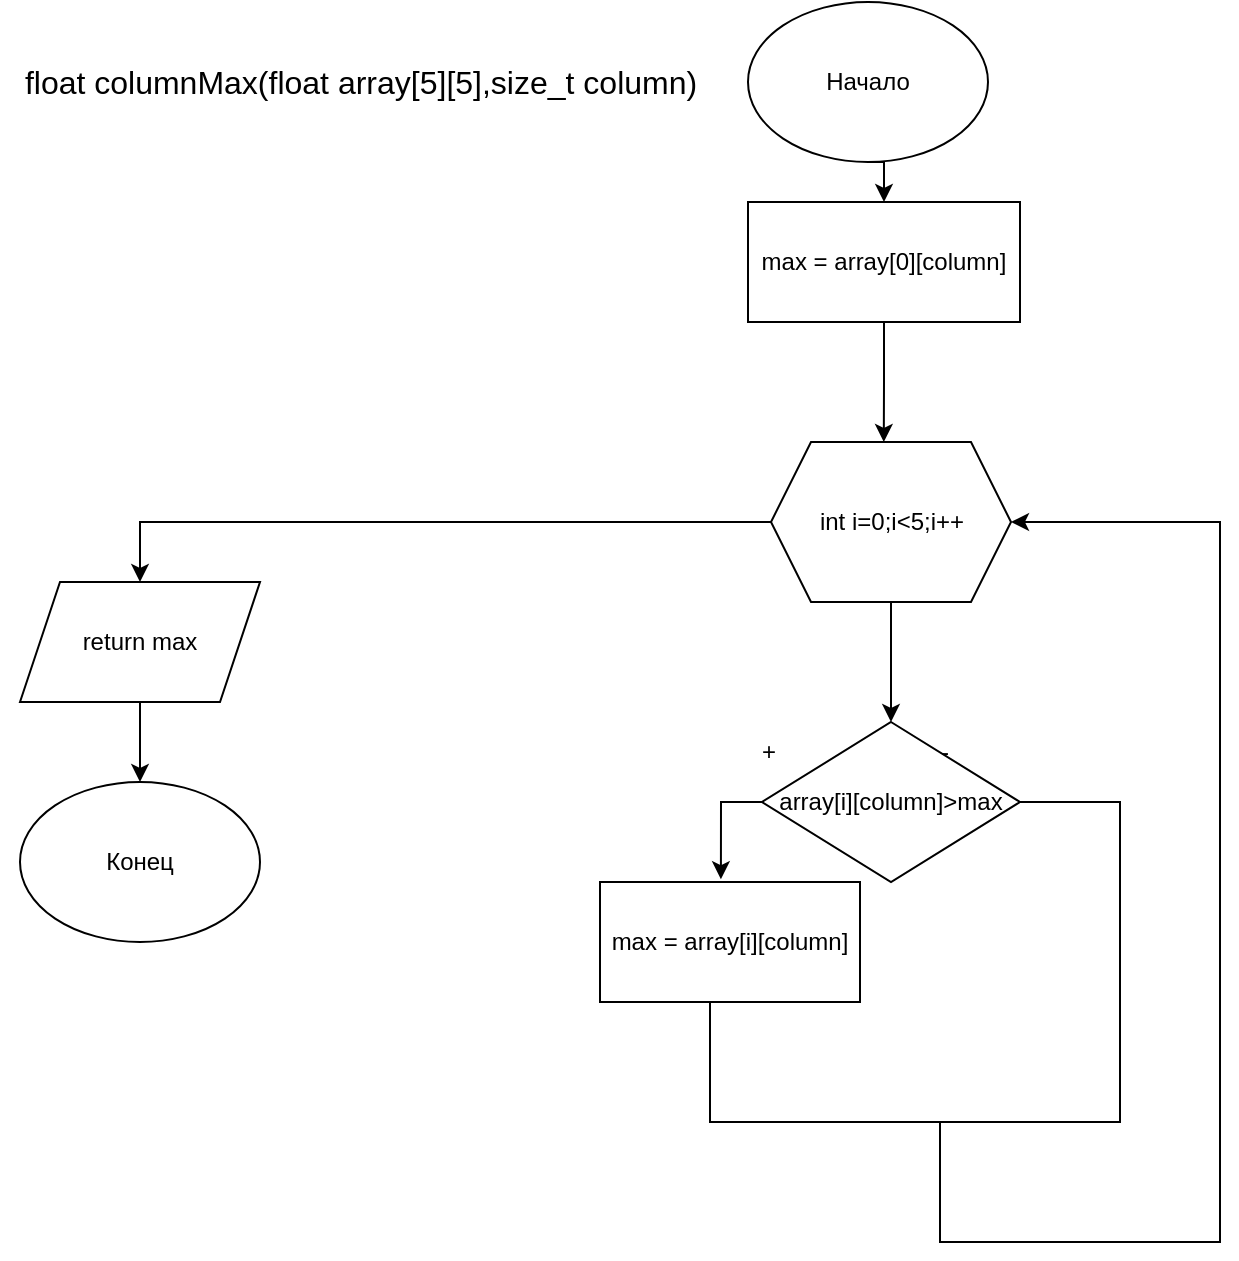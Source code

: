 <mxfile version="20.8.20" type="device"><diagram name="Страница 1" id="4-SUHKtgI3fiL11Xwihq"><mxGraphModel dx="1195" dy="1785" grid="1" gridSize="10" guides="1" tooltips="1" connect="1" arrows="1" fold="1" page="1" pageScale="1" pageWidth="827" pageHeight="1169" math="0" shadow="0"><root><mxCell id="0"/><mxCell id="1" parent="0"/><mxCell id="ek4f7XwiKQwmnmZGUb0l-3" style="edgeStyle=orthogonalEdgeStyle;rounded=0;orthogonalLoop=1;jettySize=auto;html=1;exitX=0.5;exitY=1;exitDx=0;exitDy=0;entryX=0.5;entryY=0;entryDx=0;entryDy=0;" parent="1" source="ek4f7XwiKQwmnmZGUb0l-1" target="ek4f7XwiKQwmnmZGUb0l-2" edge="1"><mxGeometry relative="1" as="geometry"/></mxCell><mxCell id="ek4f7XwiKQwmnmZGUb0l-1" value="&lt;div&gt;Начало&lt;/div&gt;" style="ellipse;whiteSpace=wrap;html=1;" parent="1" vertex="1"><mxGeometry x="404" y="-910" width="120" height="80" as="geometry"/></mxCell><mxCell id="WmHJ8LfHFudwf5sbyhAj-12" style="edgeStyle=orthogonalEdgeStyle;rounded=0;orthogonalLoop=1;jettySize=auto;html=1;exitX=0.5;exitY=1;exitDx=0;exitDy=0;entryX=0.47;entryY=0;entryDx=0;entryDy=0;entryPerimeter=0;endArrow=classic;endFill=1;" edge="1" parent="1" source="ek4f7XwiKQwmnmZGUb0l-2" target="ek4f7XwiKQwmnmZGUb0l-4"><mxGeometry relative="1" as="geometry"/></mxCell><mxCell id="ek4f7XwiKQwmnmZGUb0l-2" value="max = array[0][column]" style="rounded=0;whiteSpace=wrap;html=1;" parent="1" vertex="1"><mxGeometry x="404" y="-810" width="136" height="60" as="geometry"/></mxCell><mxCell id="ek4f7XwiKQwmnmZGUb0l-22" style="edgeStyle=orthogonalEdgeStyle;rounded=0;orthogonalLoop=1;jettySize=auto;html=1;exitX=0;exitY=0.5;exitDx=0;exitDy=0;entryX=0.5;entryY=0;entryDx=0;entryDy=0;strokeColor=default;endArrow=classic;endFill=1;" parent="1" source="ek4f7XwiKQwmnmZGUb0l-4" target="ek4f7XwiKQwmnmZGUb0l-21" edge="1"><mxGeometry relative="1" as="geometry"/></mxCell><mxCell id="WmHJ8LfHFudwf5sbyhAj-9" style="edgeStyle=orthogonalEdgeStyle;rounded=0;orthogonalLoop=1;jettySize=auto;html=1;exitX=0.5;exitY=1;exitDx=0;exitDy=0;entryX=0.5;entryY=0;entryDx=0;entryDy=0;" edge="1" parent="1" source="ek4f7XwiKQwmnmZGUb0l-4" target="WmHJ8LfHFudwf5sbyhAj-4"><mxGeometry relative="1" as="geometry"><Array as="points"><mxPoint x="476" y="-610"/><mxPoint x="476" y="-580"/></Array></mxGeometry></mxCell><mxCell id="ek4f7XwiKQwmnmZGUb0l-4" value="int i=0;i&amp;lt;5;i++" style="shape=hexagon;perimeter=hexagonPerimeter2;whiteSpace=wrap;html=1;fixedSize=1;" parent="1" vertex="1"><mxGeometry x="415.5" y="-690" width="120" height="80" as="geometry"/></mxCell><mxCell id="ek4f7XwiKQwmnmZGUb0l-24" style="edgeStyle=orthogonalEdgeStyle;rounded=0;orthogonalLoop=1;jettySize=auto;html=1;exitX=0.5;exitY=1;exitDx=0;exitDy=0;entryX=0.5;entryY=0;entryDx=0;entryDy=0;strokeColor=default;endArrow=classic;endFill=1;" parent="1" source="ek4f7XwiKQwmnmZGUb0l-21" target="ek4f7XwiKQwmnmZGUb0l-23" edge="1"><mxGeometry relative="1" as="geometry"/></mxCell><mxCell id="ek4f7XwiKQwmnmZGUb0l-21" value="return max" style="shape=parallelogram;perimeter=parallelogramPerimeter;whiteSpace=wrap;html=1;fixedSize=1;" parent="1" vertex="1"><mxGeometry x="40" y="-620" width="120" height="60" as="geometry"/></mxCell><mxCell id="ek4f7XwiKQwmnmZGUb0l-23" value="&lt;div&gt;Конец&lt;/div&gt;" style="ellipse;whiteSpace=wrap;html=1;" parent="1" vertex="1"><mxGeometry x="40" y="-520" width="120" height="80" as="geometry"/></mxCell><mxCell id="ek4f7XwiKQwmnmZGUb0l-25" value="float columnMax(float array[5][5],size_t column)" style="text;html=1;align=center;verticalAlign=middle;resizable=0;points=[];autosize=1;strokeColor=none;fillColor=none;fontSize=16;" parent="1" vertex="1"><mxGeometry x="30" y="-885" width="360" height="30" as="geometry"/></mxCell><mxCell id="WmHJ8LfHFudwf5sbyhAj-8" style="edgeStyle=orthogonalEdgeStyle;rounded=0;orthogonalLoop=1;jettySize=auto;html=1;exitX=1;exitY=0.5;exitDx=0;exitDy=0;endArrow=none;endFill=0;" edge="1" parent="1" source="WmHJ8LfHFudwf5sbyhAj-4"><mxGeometry relative="1" as="geometry"><mxPoint x="500" y="-290" as="targetPoint"/><Array as="points"><mxPoint x="590" y="-510"/><mxPoint x="590" y="-350"/><mxPoint x="500" y="-350"/></Array></mxGeometry></mxCell><mxCell id="WmHJ8LfHFudwf5sbyhAj-13" style="edgeStyle=orthogonalEdgeStyle;rounded=0;orthogonalLoop=1;jettySize=auto;html=1;exitX=0;exitY=0.5;exitDx=0;exitDy=0;entryX=0.465;entryY=-0.023;entryDx=0;entryDy=0;entryPerimeter=0;endArrow=classic;endFill=1;" edge="1" parent="1" source="WmHJ8LfHFudwf5sbyhAj-4" target="WmHJ8LfHFudwf5sbyhAj-5"><mxGeometry relative="1" as="geometry"/></mxCell><mxCell id="WmHJ8LfHFudwf5sbyhAj-4" value="array[i][column]&amp;gt;max" style="rhombus;whiteSpace=wrap;html=1;" vertex="1" parent="1"><mxGeometry x="411" y="-550" width="129" height="80" as="geometry"/></mxCell><mxCell id="WmHJ8LfHFudwf5sbyhAj-7" style="edgeStyle=orthogonalEdgeStyle;rounded=0;orthogonalLoop=1;jettySize=auto;html=1;exitX=0.5;exitY=1;exitDx=0;exitDy=0;entryX=1;entryY=0.5;entryDx=0;entryDy=0;" edge="1" parent="1" source="WmHJ8LfHFudwf5sbyhAj-5" target="ek4f7XwiKQwmnmZGUb0l-4"><mxGeometry relative="1" as="geometry"><Array as="points"><mxPoint x="385" y="-350"/><mxPoint x="500" y="-350"/><mxPoint x="500" y="-290"/><mxPoint x="640" y="-290"/><mxPoint x="640" y="-650"/></Array></mxGeometry></mxCell><mxCell id="WmHJ8LfHFudwf5sbyhAj-5" value="max = array[i][column]" style="rounded=0;whiteSpace=wrap;html=1;" vertex="1" parent="1"><mxGeometry x="330" y="-470" width="130" height="60" as="geometry"/></mxCell><mxCell id="WmHJ8LfHFudwf5sbyhAj-10" value="+" style="text;html=1;align=center;verticalAlign=middle;resizable=0;points=[];autosize=1;strokeColor=none;fillColor=none;" vertex="1" parent="1"><mxGeometry x="399" y="-550" width="30" height="30" as="geometry"/></mxCell><mxCell id="WmHJ8LfHFudwf5sbyhAj-11" value="-" style="text;html=1;align=center;verticalAlign=middle;resizable=0;points=[];autosize=1;strokeColor=none;fillColor=none;" vertex="1" parent="1"><mxGeometry x="487" y="-550" width="30" height="30" as="geometry"/></mxCell></root></mxGraphModel></diagram></mxfile>